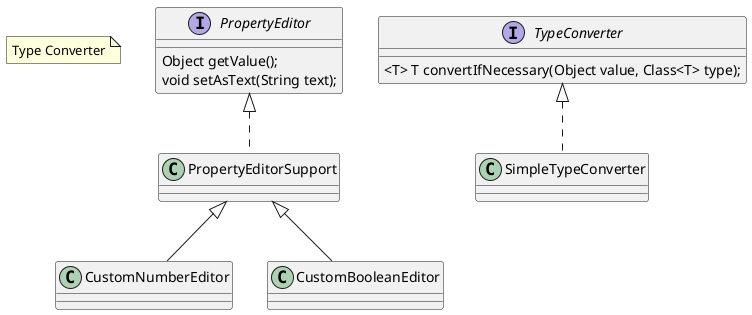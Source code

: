 @startuml TypeConverter

note "Type Converter" as Tip 

interface PropertyEditor {
    Object getValue();
    void setAsText(String text);
}

class PropertyEditorSupport implements PropertyEditor {

}

class CustomNumberEditor extends PropertyEditorSupport {

}

class CustomBooleanEditor extends PropertyEditorSupport {

}

interface TypeConverter {
    <T> T convertIfNecessary(Object value, Class<T> type);
}
class SimpleTypeConverter implements TypeConverter {

}
@enduml